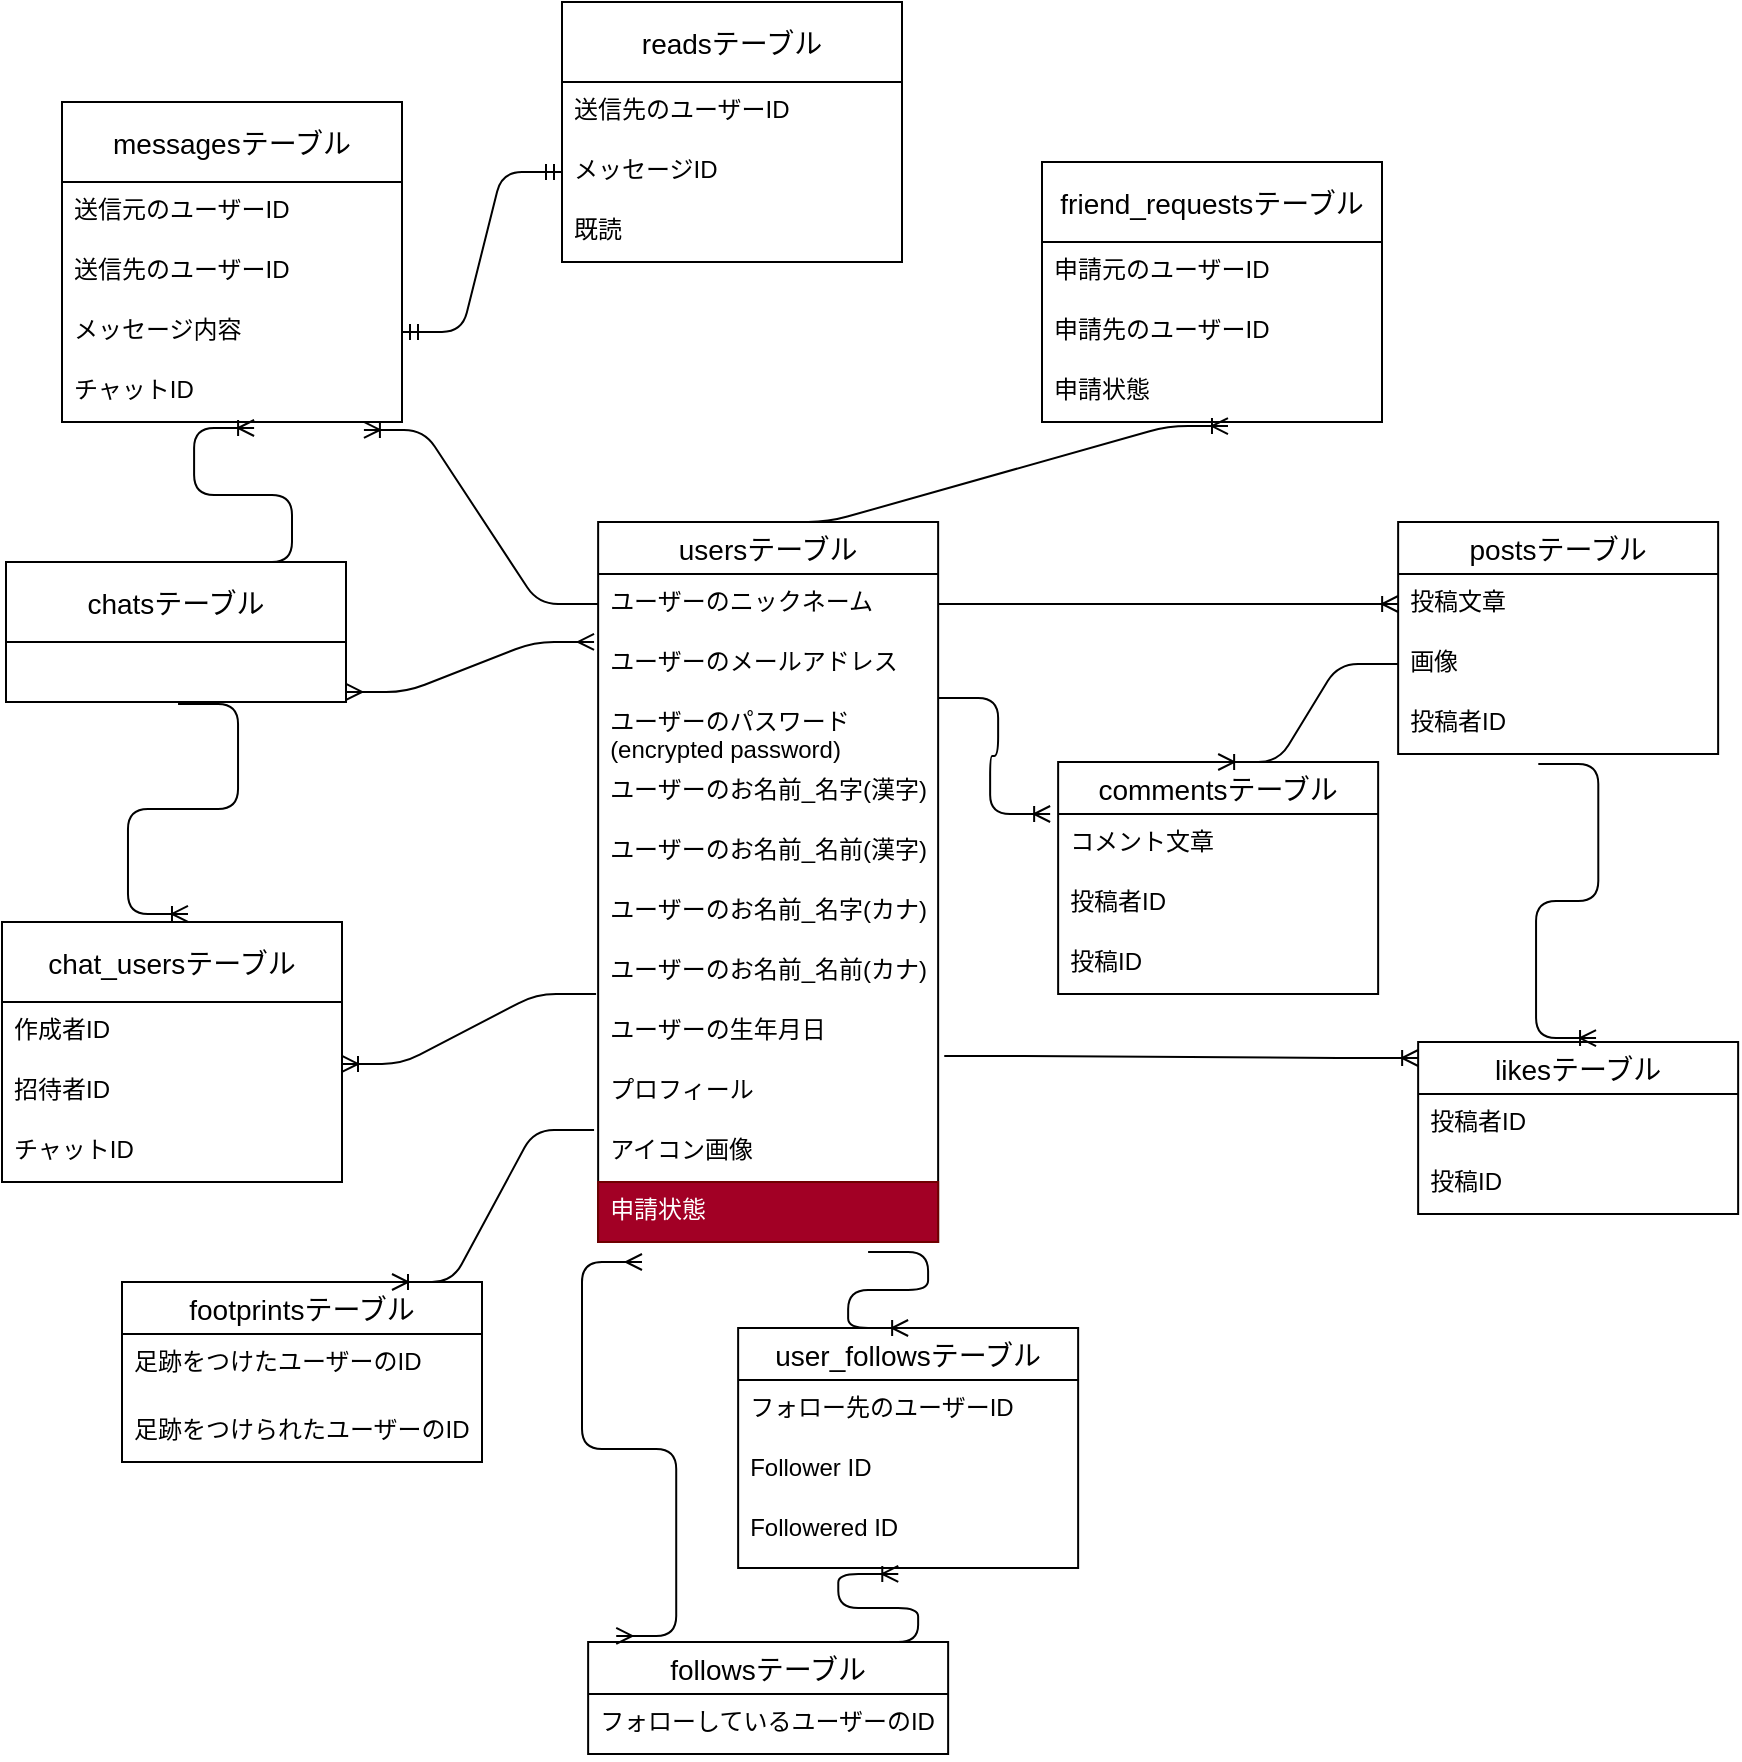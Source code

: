 <mxfile version="13.10.0" type="embed">
    <diagram id="MEoM591exM-4EiPBx88T" name="Page-1">
        <mxGraphModel dx="1761" dy="1620" grid="1" gridSize="10" guides="1" tooltips="1" connect="1" arrows="1" fold="1" page="1" pageScale="1" pageWidth="850" pageHeight="1100" math="0" shadow="0">
            <root>
                <mxCell id="0"/>
                <mxCell id="1" parent="0"/>
                <mxCell id="6" value="postsテーブル" style="swimlane;fontStyle=0;childLayout=stackLayout;horizontal=1;startSize=26;horizontalStack=0;resizeParent=1;resizeParentMax=0;resizeLast=0;collapsible=1;marginBottom=0;align=center;fontSize=14;" parent="1" vertex="1">
                    <mxGeometry x="678.07" width="160" height="116" as="geometry"/>
                </mxCell>
                <mxCell id="7" value="投稿文章" style="text;strokeColor=none;fillColor=none;spacingLeft=4;spacingRight=4;overflow=hidden;rotatable=0;points=[[0,0.5],[1,0.5]];portConstraint=eastwest;fontSize=12;" parent="6" vertex="1">
                    <mxGeometry y="26" width="160" height="30" as="geometry"/>
                </mxCell>
                <mxCell id="8" value="画像" style="text;strokeColor=none;fillColor=none;spacingLeft=4;spacingRight=4;overflow=hidden;rotatable=0;points=[[0,0.5],[1,0.5]];portConstraint=eastwest;fontSize=12;" parent="6" vertex="1">
                    <mxGeometry y="56" width="160" height="30" as="geometry"/>
                </mxCell>
                <mxCell id="9" value="投稿者ID" style="text;strokeColor=none;fillColor=none;spacingLeft=4;spacingRight=4;overflow=hidden;rotatable=0;points=[[0,0.5],[1,0.5]];portConstraint=eastwest;fontSize=12;" parent="6" vertex="1">
                    <mxGeometry y="86" width="160" height="30" as="geometry"/>
                </mxCell>
                <mxCell id="10" value="commentsテーブル" style="swimlane;fontStyle=0;childLayout=stackLayout;horizontal=1;startSize=26;horizontalStack=0;resizeParent=1;resizeParentMax=0;resizeLast=0;collapsible=1;marginBottom=0;align=center;fontSize=14;" parent="1" vertex="1">
                    <mxGeometry x="508.07" y="120" width="160" height="116" as="geometry"/>
                </mxCell>
                <mxCell id="11" value="コメント文章" style="text;strokeColor=none;fillColor=none;spacingLeft=4;spacingRight=4;overflow=hidden;rotatable=0;points=[[0,0.5],[1,0.5]];portConstraint=eastwest;fontSize=12;" parent="10" vertex="1">
                    <mxGeometry y="26" width="160" height="30" as="geometry"/>
                </mxCell>
                <mxCell id="12" value="投稿者ID" style="text;strokeColor=none;fillColor=none;spacingLeft=4;spacingRight=4;overflow=hidden;rotatable=0;points=[[0,0.5],[1,0.5]];portConstraint=eastwest;fontSize=12;" parent="10" vertex="1">
                    <mxGeometry y="56" width="160" height="30" as="geometry"/>
                </mxCell>
                <mxCell id="13" value="投稿ID" style="text;strokeColor=none;fillColor=none;spacingLeft=4;spacingRight=4;overflow=hidden;rotatable=0;points=[[0,0.5],[1,0.5]];portConstraint=eastwest;fontSize=12;" parent="10" vertex="1">
                    <mxGeometry y="86" width="160" height="30" as="geometry"/>
                </mxCell>
                <mxCell id="14" value="likesテーブル" style="swimlane;fontStyle=0;childLayout=stackLayout;horizontal=1;startSize=26;horizontalStack=0;resizeParent=1;resizeParentMax=0;resizeLast=0;collapsible=1;marginBottom=0;align=center;fontSize=14;" parent="1" vertex="1">
                    <mxGeometry x="688.07" y="260" width="160" height="86" as="geometry"/>
                </mxCell>
                <mxCell id="15" value="投稿者ID" style="text;strokeColor=none;fillColor=none;spacingLeft=4;spacingRight=4;overflow=hidden;rotatable=0;points=[[0,0.5],[1,0.5]];portConstraint=eastwest;fontSize=12;" parent="14" vertex="1">
                    <mxGeometry y="26" width="160" height="30" as="geometry"/>
                </mxCell>
                <mxCell id="16" value="投稿ID" style="text;strokeColor=none;fillColor=none;spacingLeft=4;spacingRight=4;overflow=hidden;rotatable=0;points=[[0,0.5],[1,0.5]];portConstraint=eastwest;fontSize=12;" parent="14" vertex="1">
                    <mxGeometry y="56" width="160" height="30" as="geometry"/>
                </mxCell>
                <mxCell id="18" value="followsテーブル" style="swimlane;fontStyle=0;childLayout=stackLayout;horizontal=1;startSize=26;horizontalStack=0;resizeParent=1;resizeParentMax=0;resizeLast=0;collapsible=1;marginBottom=0;align=center;fontSize=14;" parent="1" vertex="1">
                    <mxGeometry x="273.07" y="560" width="180" height="56" as="geometry"/>
                </mxCell>
                <mxCell id="19" value="フォローしているユーザーのID" style="text;strokeColor=none;fillColor=none;spacingLeft=4;spacingRight=4;overflow=hidden;rotatable=0;points=[[0,0.5],[1,0.5]];portConstraint=eastwest;fontSize=12;" parent="18" vertex="1">
                    <mxGeometry y="26" width="180" height="30" as="geometry"/>
                </mxCell>
                <mxCell id="22" value="usersテーブル" style="swimlane;fontStyle=0;childLayout=stackLayout;horizontal=1;startSize=26;horizontalStack=0;resizeParent=1;resizeParentMax=0;resizeLast=0;collapsible=1;marginBottom=0;align=center;fontSize=14;" parent="1" vertex="1">
                    <mxGeometry x="278.07" width="170" height="360" as="geometry"/>
                </mxCell>
                <mxCell id="23" value="ユーザーのニックネーム" style="text;strokeColor=none;fillColor=none;spacingLeft=4;spacingRight=4;overflow=hidden;rotatable=0;points=[[0,0.5],[1,0.5]];portConstraint=eastwest;fontSize=12;" parent="22" vertex="1">
                    <mxGeometry y="26" width="170" height="30" as="geometry"/>
                </mxCell>
                <mxCell id="24" value="ユーザーのメールアドレス" style="text;strokeColor=none;fillColor=none;spacingLeft=4;spacingRight=4;overflow=hidden;rotatable=0;points=[[0,0.5],[1,0.5]];portConstraint=eastwest;fontSize=12;" parent="22" vertex="1">
                    <mxGeometry y="56" width="170" height="30" as="geometry"/>
                </mxCell>
                <mxCell id="25" value="ユーザーのパスワード&#10;(encrypted password)" style="text;strokeColor=none;fillColor=none;spacingLeft=4;spacingRight=4;overflow=hidden;rotatable=0;points=[[0,0.5],[1,0.5]];portConstraint=eastwest;fontSize=12;" parent="22" vertex="1">
                    <mxGeometry y="86" width="170" height="34" as="geometry"/>
                </mxCell>
                <mxCell id="26" value="ユーザーのお名前_名字(漢字)" style="text;strokeColor=none;fillColor=none;spacingLeft=4;spacingRight=4;overflow=hidden;rotatable=0;points=[[0,0.5],[1,0.5]];portConstraint=eastwest;fontSize=12;" parent="22" vertex="1">
                    <mxGeometry y="120" width="170" height="30" as="geometry"/>
                </mxCell>
                <mxCell id="27" value="ユーザーのお名前_名前(漢字)" style="text;strokeColor=none;fillColor=none;spacingLeft=4;spacingRight=4;overflow=hidden;rotatable=0;points=[[0,0.5],[1,0.5]];portConstraint=eastwest;fontSize=12;" parent="22" vertex="1">
                    <mxGeometry y="150" width="170" height="30" as="geometry"/>
                </mxCell>
                <mxCell id="28" value="ユーザーのお名前_名字(カナ)" style="text;strokeColor=none;fillColor=none;spacingLeft=4;spacingRight=4;overflow=hidden;rotatable=0;points=[[0,0.5],[1,0.5]];portConstraint=eastwest;fontSize=12;" parent="22" vertex="1">
                    <mxGeometry y="180" width="170" height="30" as="geometry"/>
                </mxCell>
                <mxCell id="29" value="ユーザーのお名前_名前(カナ)" style="text;strokeColor=none;fillColor=none;spacingLeft=4;spacingRight=4;overflow=hidden;rotatable=0;points=[[0,0.5],[1,0.5]];portConstraint=eastwest;fontSize=12;" parent="22" vertex="1">
                    <mxGeometry y="210" width="170" height="30" as="geometry"/>
                </mxCell>
                <mxCell id="30" value="ユーザーの生年月日" style="text;strokeColor=none;fillColor=none;spacingLeft=4;spacingRight=4;overflow=hidden;rotatable=0;points=[[0,0.5],[1,0.5]];portConstraint=eastwest;fontSize=12;" parent="22" vertex="1">
                    <mxGeometry y="240" width="170" height="30" as="geometry"/>
                </mxCell>
                <mxCell id="31" value="プロフィール" style="text;strokeColor=none;fillColor=none;spacingLeft=4;spacingRight=4;overflow=hidden;rotatable=0;points=[[0,0.5],[1,0.5]];portConstraint=eastwest;fontSize=12;" parent="22" vertex="1">
                    <mxGeometry y="270" width="170" height="30" as="geometry"/>
                </mxCell>
                <mxCell id="32" value="アイコン画像" style="text;strokeColor=none;fillColor=none;spacingLeft=4;spacingRight=4;overflow=hidden;rotatable=0;points=[[0,0.5],[1,0.5]];portConstraint=eastwest;fontSize=12;" parent="22" vertex="1">
                    <mxGeometry y="300" width="170" height="30" as="geometry"/>
                </mxCell>
                <mxCell id="76" value="申請状態" style="text;strokeColor=#6F0000;fillColor=#a20025;spacingLeft=4;spacingRight=4;overflow=hidden;rotatable=0;points=[[0,0.5],[1,0.5]];portConstraint=eastwest;fontSize=12;fontColor=#ffffff;" parent="22" vertex="1">
                    <mxGeometry y="330" width="170" height="30" as="geometry"/>
                </mxCell>
                <mxCell id="44" value="" style="edgeStyle=entityRelationEdgeStyle;fontSize=12;html=1;endArrow=ERmany;startArrow=ERmany;exitX=0.078;exitY=-0.054;exitDx=0;exitDy=0;exitPerimeter=0;" parent="1" source="18" edge="1">
                    <mxGeometry width="100" height="100" relative="1" as="geometry">
                        <mxPoint x="286.07" y="550" as="sourcePoint"/>
                        <mxPoint x="300" y="370" as="targetPoint"/>
                    </mxGeometry>
                </mxCell>
                <mxCell id="45" value="" style="edgeStyle=entityRelationEdgeStyle;fontSize=12;html=1;endArrow=ERoneToMany;exitX=1;exitY=0.5;exitDx=0;exitDy=0;entryX=0;entryY=0.5;entryDx=0;entryDy=0;" parent="1" source="23" target="7" edge="1">
                    <mxGeometry width="100" height="100" relative="1" as="geometry">
                        <mxPoint x="608.07" y="320" as="sourcePoint"/>
                        <mxPoint x="708.07" y="220" as="targetPoint"/>
                    </mxGeometry>
                </mxCell>
                <mxCell id="46" value="" style="edgeStyle=entityRelationEdgeStyle;fontSize=12;html=1;endArrow=ERoneToMany;exitX=1;exitY=0.059;exitDx=0;exitDy=0;entryX=-0.025;entryY=0;entryDx=0;entryDy=0;exitPerimeter=0;entryPerimeter=0;" parent="1" source="25" target="11" edge="1">
                    <mxGeometry width="100" height="100" relative="1" as="geometry">
                        <mxPoint x="588.07" y="170" as="sourcePoint"/>
                        <mxPoint x="818.07" y="170" as="targetPoint"/>
                    </mxGeometry>
                </mxCell>
                <mxCell id="47" value="" style="edgeStyle=entityRelationEdgeStyle;fontSize=12;html=1;endArrow=ERoneToMany;exitX=0;exitY=0.5;exitDx=0;exitDy=0;entryX=0.5;entryY=0;entryDx=0;entryDy=0;" parent="1" source="8" target="10" edge="1">
                    <mxGeometry width="100" height="100" relative="1" as="geometry">
                        <mxPoint x="588.07" y="98.006" as="sourcePoint"/>
                        <mxPoint x="1004.07" y="226" as="targetPoint"/>
                    </mxGeometry>
                </mxCell>
                <mxCell id="49" value="" style="edgeStyle=entityRelationEdgeStyle;fontSize=12;html=1;endArrow=ERoneToMany;exitX=0.438;exitY=1.167;exitDx=0;exitDy=0;entryX=0.556;entryY=-0.023;entryDx=0;entryDy=0;exitPerimeter=0;entryPerimeter=0;" parent="1" source="9" target="14" edge="1">
                    <mxGeometry width="100" height="100" relative="1" as="geometry">
                        <mxPoint x="878.07" y="153.5" as="sourcePoint"/>
                        <mxPoint x="788.07" y="202.5" as="targetPoint"/>
                    </mxGeometry>
                </mxCell>
                <mxCell id="50" value="" style="edgeStyle=entityRelationEdgeStyle;fontSize=12;html=1;endArrow=ERoneToMany;exitX=1.018;exitY=0.9;exitDx=0;exitDy=0;exitPerimeter=0;" parent="1" source="30" edge="1">
                    <mxGeometry width="100" height="100" relative="1" as="geometry">
                        <mxPoint x="758.15" y="131.01" as="sourcePoint"/>
                        <mxPoint x="688.07" y="268" as="targetPoint"/>
                    </mxGeometry>
                </mxCell>
                <mxCell id="51" value="user_followsテーブル" style="swimlane;fontStyle=0;childLayout=stackLayout;horizontal=1;startSize=26;horizontalStack=0;resizeParent=1;resizeParentMax=0;resizeLast=0;collapsible=1;marginBottom=0;align=center;fontSize=14;" parent="1" vertex="1">
                    <mxGeometry x="348.07" y="403" width="170" height="120" as="geometry"/>
                </mxCell>
                <mxCell id="52" value="フォロー先のユーザーID" style="text;strokeColor=none;fillColor=none;spacingLeft=4;spacingRight=4;overflow=hidden;rotatable=0;points=[[0,0.5],[1,0.5]];portConstraint=eastwest;fontSize=12;" parent="51" vertex="1">
                    <mxGeometry y="26" width="170" height="30" as="geometry"/>
                </mxCell>
                <mxCell id="53" value="Follower ID" style="text;strokeColor=none;fillColor=none;spacingLeft=4;spacingRight=4;overflow=hidden;rotatable=0;points=[[0,0.5],[1,0.5]];portConstraint=eastwest;fontSize=12;" parent="51" vertex="1">
                    <mxGeometry y="56" width="170" height="30" as="geometry"/>
                </mxCell>
                <mxCell id="54" value="Followered ID" style="text;strokeColor=none;fillColor=none;spacingLeft=4;spacingRight=4;overflow=hidden;rotatable=0;points=[[0,0.5],[1,0.5]];portConstraint=eastwest;fontSize=12;" parent="51" vertex="1">
                    <mxGeometry y="86" width="170" height="34" as="geometry"/>
                </mxCell>
                <mxCell id="55" value="" style="edgeStyle=entityRelationEdgeStyle;fontSize=12;html=1;endArrow=ERoneToMany;exitX=0.75;exitY=0;exitDx=0;exitDy=0;entryX=0.471;entryY=1.088;entryDx=0;entryDy=0;entryPerimeter=0;" parent="1" source="18" target="54" edge="1">
                    <mxGeometry width="100" height="100" relative="1" as="geometry">
                        <mxPoint x="418.07" y="529.996" as="sourcePoint"/>
                        <mxPoint x="613.07" y="640" as="targetPoint"/>
                    </mxGeometry>
                </mxCell>
                <mxCell id="56" value="" style="edgeStyle=entityRelationEdgeStyle;fontSize=12;html=1;endArrow=ERoneToMany;exitX=0.794;exitY=1.167;exitDx=0;exitDy=0;entryX=0.5;entryY=0;entryDx=0;entryDy=0;exitPerimeter=0;" parent="1" source="76" target="51" edge="1">
                    <mxGeometry width="100" height="100" relative="1" as="geometry">
                        <mxPoint x="488.07" y="346" as="sourcePoint"/>
                        <mxPoint x="508.14" y="288.992" as="targetPoint"/>
                    </mxGeometry>
                </mxCell>
                <mxCell id="62" value="friend_requestsテーブル" style="swimlane;fontStyle=0;childLayout=stackLayout;horizontal=1;startSize=40;horizontalStack=0;resizeParent=1;resizeParentMax=0;resizeLast=0;collapsible=1;marginBottom=0;align=center;fontSize=14;" parent="1" vertex="1">
                    <mxGeometry x="500" y="-180" width="170" height="130" as="geometry"/>
                </mxCell>
                <mxCell id="63" value="申請元のユーザーID" style="text;strokeColor=none;fillColor=none;spacingLeft=4;spacingRight=4;overflow=hidden;rotatable=0;points=[[0,0.5],[1,0.5]];portConstraint=eastwest;fontSize=12;" parent="62" vertex="1">
                    <mxGeometry y="40" width="170" height="30" as="geometry"/>
                </mxCell>
                <mxCell id="64" value="申請先のユーザーID" style="text;strokeColor=none;fillColor=none;spacingLeft=4;spacingRight=4;overflow=hidden;rotatable=0;points=[[0,0.5],[1,0.5]];portConstraint=eastwest;fontSize=12;" parent="62" vertex="1">
                    <mxGeometry y="70" width="170" height="30" as="geometry"/>
                </mxCell>
                <mxCell id="79" value="申請状態" style="text;strokeColor=none;fillColor=none;spacingLeft=4;spacingRight=4;overflow=hidden;rotatable=0;points=[[0,0.5],[1,0.5]];portConstraint=eastwest;fontSize=12;" parent="62" vertex="1">
                    <mxGeometry y="100" width="170" height="30" as="geometry"/>
                </mxCell>
                <mxCell id="74" value="" style="edgeStyle=entityRelationEdgeStyle;fontSize=12;html=1;endArrow=ERoneToMany;exitX=0.5;exitY=0;exitDx=0;exitDy=0;entryX=0.547;entryY=1.067;entryDx=0;entryDy=0;entryPerimeter=0;" parent="1" source="22" target="79" edge="1">
                    <mxGeometry width="100" height="100" relative="1" as="geometry">
                        <mxPoint x="235.92" y="98.01" as="sourcePoint"/>
                        <mxPoint x="240" y="145" as="targetPoint"/>
                    </mxGeometry>
                </mxCell>
                <mxCell id="80" value="messagesテーブル" style="swimlane;fontStyle=0;childLayout=stackLayout;horizontal=1;startSize=40;horizontalStack=0;resizeParent=1;resizeParentMax=0;resizeLast=0;collapsible=1;marginBottom=0;align=center;fontSize=14;" parent="1" vertex="1">
                    <mxGeometry x="10" y="-210" width="170" height="160" as="geometry"/>
                </mxCell>
                <mxCell id="81" value="送信元のユーザーID" style="text;strokeColor=none;fillColor=none;spacingLeft=4;spacingRight=4;overflow=hidden;rotatable=0;points=[[0,0.5],[1,0.5]];portConstraint=eastwest;fontSize=12;" parent="80" vertex="1">
                    <mxGeometry y="40" width="170" height="30" as="geometry"/>
                </mxCell>
                <mxCell id="82" value="送信先のユーザーID" style="text;strokeColor=none;fillColor=none;spacingLeft=4;spacingRight=4;overflow=hidden;rotatable=0;points=[[0,0.5],[1,0.5]];portConstraint=eastwest;fontSize=12;" parent="80" vertex="1">
                    <mxGeometry y="70" width="170" height="30" as="geometry"/>
                </mxCell>
                <mxCell id="83" value="メッセージ内容" style="text;strokeColor=none;fillColor=none;spacingLeft=4;spacingRight=4;overflow=hidden;rotatable=0;points=[[0,0.5],[1,0.5]];portConstraint=eastwest;fontSize=12;" parent="80" vertex="1">
                    <mxGeometry y="100" width="170" height="30" as="geometry"/>
                </mxCell>
                <mxCell id="92" value="チャットID" style="text;strokeColor=none;fillColor=none;spacingLeft=4;spacingRight=4;overflow=hidden;rotatable=0;points=[[0,0.5],[1,0.5]];portConstraint=eastwest;fontSize=12;" parent="80" vertex="1">
                    <mxGeometry y="130" width="170" height="30" as="geometry"/>
                </mxCell>
                <mxCell id="88" value="chatsテーブル" style="swimlane;fontStyle=0;childLayout=stackLayout;horizontal=1;startSize=40;horizontalStack=0;resizeParent=1;resizeParentMax=0;resizeLast=0;collapsible=1;marginBottom=0;align=center;fontSize=14;" parent="1" vertex="1">
                    <mxGeometry x="-18" y="20" width="170" height="70" as="geometry"/>
                </mxCell>
                <mxCell id="93" value="" style="edgeStyle=entityRelationEdgeStyle;fontSize=12;html=1;endArrow=ERmany;startArrow=ERmany;exitX=1.012;exitY=0.833;exitDx=0;exitDy=0;entryX=-0.012;entryY=0.133;entryDx=0;entryDy=0;entryPerimeter=0;exitPerimeter=0;" parent="1" target="24" edge="1">
                    <mxGeometry width="100" height="100" relative="1" as="geometry">
                        <mxPoint x="152.04" y="84.99" as="sourcePoint"/>
                        <mxPoint x="270" y="60" as="targetPoint"/>
                    </mxGeometry>
                </mxCell>
                <mxCell id="94" value="" style="edgeStyle=entityRelationEdgeStyle;fontSize=12;html=1;endArrow=ERoneToMany;exitX=0.506;exitY=1.033;exitDx=0;exitDy=0;entryX=0.547;entryY=-0.031;entryDx=0;entryDy=0;entryPerimeter=0;exitPerimeter=0;" parent="1" target="99" edge="1">
                    <mxGeometry width="100" height="100" relative="1" as="geometry">
                        <mxPoint x="68.02" y="90.99" as="sourcePoint"/>
                        <mxPoint x="210.0" y="120" as="targetPoint"/>
                    </mxGeometry>
                </mxCell>
                <mxCell id="95" value="" style="edgeStyle=entityRelationEdgeStyle;fontSize=12;html=1;endArrow=ERoneToMany;exitX=-0.006;exitY=0.867;exitDx=0;exitDy=0;entryX=1;entryY=0.033;entryDx=0;entryDy=0;exitPerimeter=0;entryPerimeter=0;" parent="1" source="29" target="101" edge="1">
                    <mxGeometry width="100" height="100" relative="1" as="geometry">
                        <mxPoint x="200.99" y="152.47" as="sourcePoint"/>
                        <mxPoint x="210" y="207.52" as="targetPoint"/>
                    </mxGeometry>
                </mxCell>
                <mxCell id="96" value="" style="edgeStyle=entityRelationEdgeStyle;fontSize=12;html=1;endArrow=ERoneToMany;entryX=0.565;entryY=1.1;entryDx=0;entryDy=0;entryPerimeter=0;" parent="1" target="92" edge="1">
                    <mxGeometry width="100" height="100" relative="1" as="geometry">
                        <mxPoint x="95" y="20" as="sourcePoint"/>
                        <mxPoint x="190" y="5.05" as="targetPoint"/>
                    </mxGeometry>
                </mxCell>
                <mxCell id="97" value="" style="edgeStyle=entityRelationEdgeStyle;fontSize=12;html=1;endArrow=ERoneToMany;exitX=0;exitY=0.5;exitDx=0;exitDy=0;entryX=0.888;entryY=1.133;entryDx=0;entryDy=0;entryPerimeter=0;" parent="1" source="23" target="92" edge="1">
                    <mxGeometry width="100" height="100" relative="1" as="geometry">
                        <mxPoint x="227.01" y="-0.01" as="sourcePoint"/>
                        <mxPoint x="230.0" y="-48.0" as="targetPoint"/>
                    </mxGeometry>
                </mxCell>
                <mxCell id="99" value="chat_usersテーブル" style="swimlane;fontStyle=0;childLayout=stackLayout;horizontal=1;startSize=40;horizontalStack=0;resizeParent=1;resizeParentMax=0;resizeLast=0;collapsible=1;marginBottom=0;align=center;fontSize=14;" parent="1" vertex="1">
                    <mxGeometry x="-20" y="200" width="170" height="130" as="geometry"/>
                </mxCell>
                <mxCell id="100" value="作成者ID" style="text;strokeColor=none;fillColor=none;spacingLeft=4;spacingRight=4;overflow=hidden;rotatable=0;points=[[0,0.5],[1,0.5]];portConstraint=eastwest;fontSize=12;" parent="99" vertex="1">
                    <mxGeometry y="40" width="170" height="30" as="geometry"/>
                </mxCell>
                <mxCell id="101" value="招待者ID" style="text;strokeColor=none;fillColor=none;spacingLeft=4;spacingRight=4;overflow=hidden;rotatable=0;points=[[0,0.5],[1,0.5]];portConstraint=eastwest;fontSize=12;" parent="99" vertex="1">
                    <mxGeometry y="70" width="170" height="30" as="geometry"/>
                </mxCell>
                <mxCell id="102" value="チャットID" style="text;strokeColor=none;fillColor=none;spacingLeft=4;spacingRight=4;overflow=hidden;rotatable=0;points=[[0,0.5],[1,0.5]];portConstraint=eastwest;fontSize=12;" parent="99" vertex="1">
                    <mxGeometry y="100" width="170" height="30" as="geometry"/>
                </mxCell>
                <mxCell id="103" value="readsテーブル" style="swimlane;fontStyle=0;childLayout=stackLayout;horizontal=1;startSize=40;horizontalStack=0;resizeParent=1;resizeParentMax=0;resizeLast=0;collapsible=1;marginBottom=0;align=center;fontSize=14;" parent="1" vertex="1">
                    <mxGeometry x="260" y="-260" width="170" height="130" as="geometry"/>
                </mxCell>
                <mxCell id="104" value="送信先のユーザーID" style="text;strokeColor=none;fillColor=none;spacingLeft=4;spacingRight=4;overflow=hidden;rotatable=0;points=[[0,0.5],[1,0.5]];portConstraint=eastwest;fontSize=12;" parent="103" vertex="1">
                    <mxGeometry y="40" width="170" height="30" as="geometry"/>
                </mxCell>
                <mxCell id="105" value="メッセージID" style="text;strokeColor=none;fillColor=none;spacingLeft=4;spacingRight=4;overflow=hidden;rotatable=0;points=[[0,0.5],[1,0.5]];portConstraint=eastwest;fontSize=12;" parent="103" vertex="1">
                    <mxGeometry y="70" width="170" height="30" as="geometry"/>
                </mxCell>
                <mxCell id="106" value="既読" style="text;strokeColor=none;fillColor=none;spacingLeft=4;spacingRight=4;overflow=hidden;rotatable=0;points=[[0,0.5],[1,0.5]];portConstraint=eastwest;fontSize=12;" parent="103" vertex="1">
                    <mxGeometry y="100" width="170" height="30" as="geometry"/>
                </mxCell>
                <mxCell id="108" value="" style="edgeStyle=entityRelationEdgeStyle;fontSize=12;html=1;endArrow=ERmandOne;startArrow=ERmandOne;exitX=1;exitY=0.5;exitDx=0;exitDy=0;entryX=0;entryY=0.5;entryDx=0;entryDy=0;" parent="1" source="83" target="105" edge="1">
                    <mxGeometry width="100" height="100" relative="1" as="geometry">
                        <mxPoint x="200" y="-20" as="sourcePoint"/>
                        <mxPoint x="300" y="-120" as="targetPoint"/>
                    </mxGeometry>
                </mxCell>
                <mxCell id="109" value="footprintsテーブル" style="swimlane;fontStyle=0;childLayout=stackLayout;horizontal=1;startSize=26;horizontalStack=0;resizeParent=1;resizeParentMax=0;resizeLast=0;collapsible=1;marginBottom=0;align=center;fontSize=14;" vertex="1" parent="1">
                    <mxGeometry x="40" y="380" width="180" height="90" as="geometry"/>
                </mxCell>
                <mxCell id="110" value="足跡をつけたユーザーのID" style="text;strokeColor=none;fillColor=none;spacingLeft=4;spacingRight=4;overflow=hidden;rotatable=0;points=[[0,0.5],[1,0.5]];portConstraint=eastwest;fontSize=12;" vertex="1" parent="109">
                    <mxGeometry y="26" width="180" height="34" as="geometry"/>
                </mxCell>
                <mxCell id="114" value="足跡をつけられたユーザーのID" style="text;strokeColor=none;fillColor=none;spacingLeft=4;spacingRight=4;overflow=hidden;rotatable=0;points=[[0,0.5],[1,0.5]];portConstraint=eastwest;fontSize=12;" vertex="1" parent="109">
                    <mxGeometry y="60" width="180" height="30" as="geometry"/>
                </mxCell>
                <mxCell id="113" value="" style="edgeStyle=entityRelationEdgeStyle;fontSize=12;html=1;endArrow=ERoneToMany;exitX=-0.012;exitY=0.133;exitDx=0;exitDy=0;entryX=0.75;entryY=0;entryDx=0;entryDy=0;exitPerimeter=0;" edge="1" parent="1" source="32" target="109">
                    <mxGeometry width="100" height="100" relative="1" as="geometry">
                        <mxPoint x="209.98" y="322.01" as="sourcePoint"/>
                        <mxPoint x="230.0" y="360" as="targetPoint"/>
                    </mxGeometry>
                </mxCell>
            </root>
        </mxGraphModel>
    </diagram>
</mxfile>